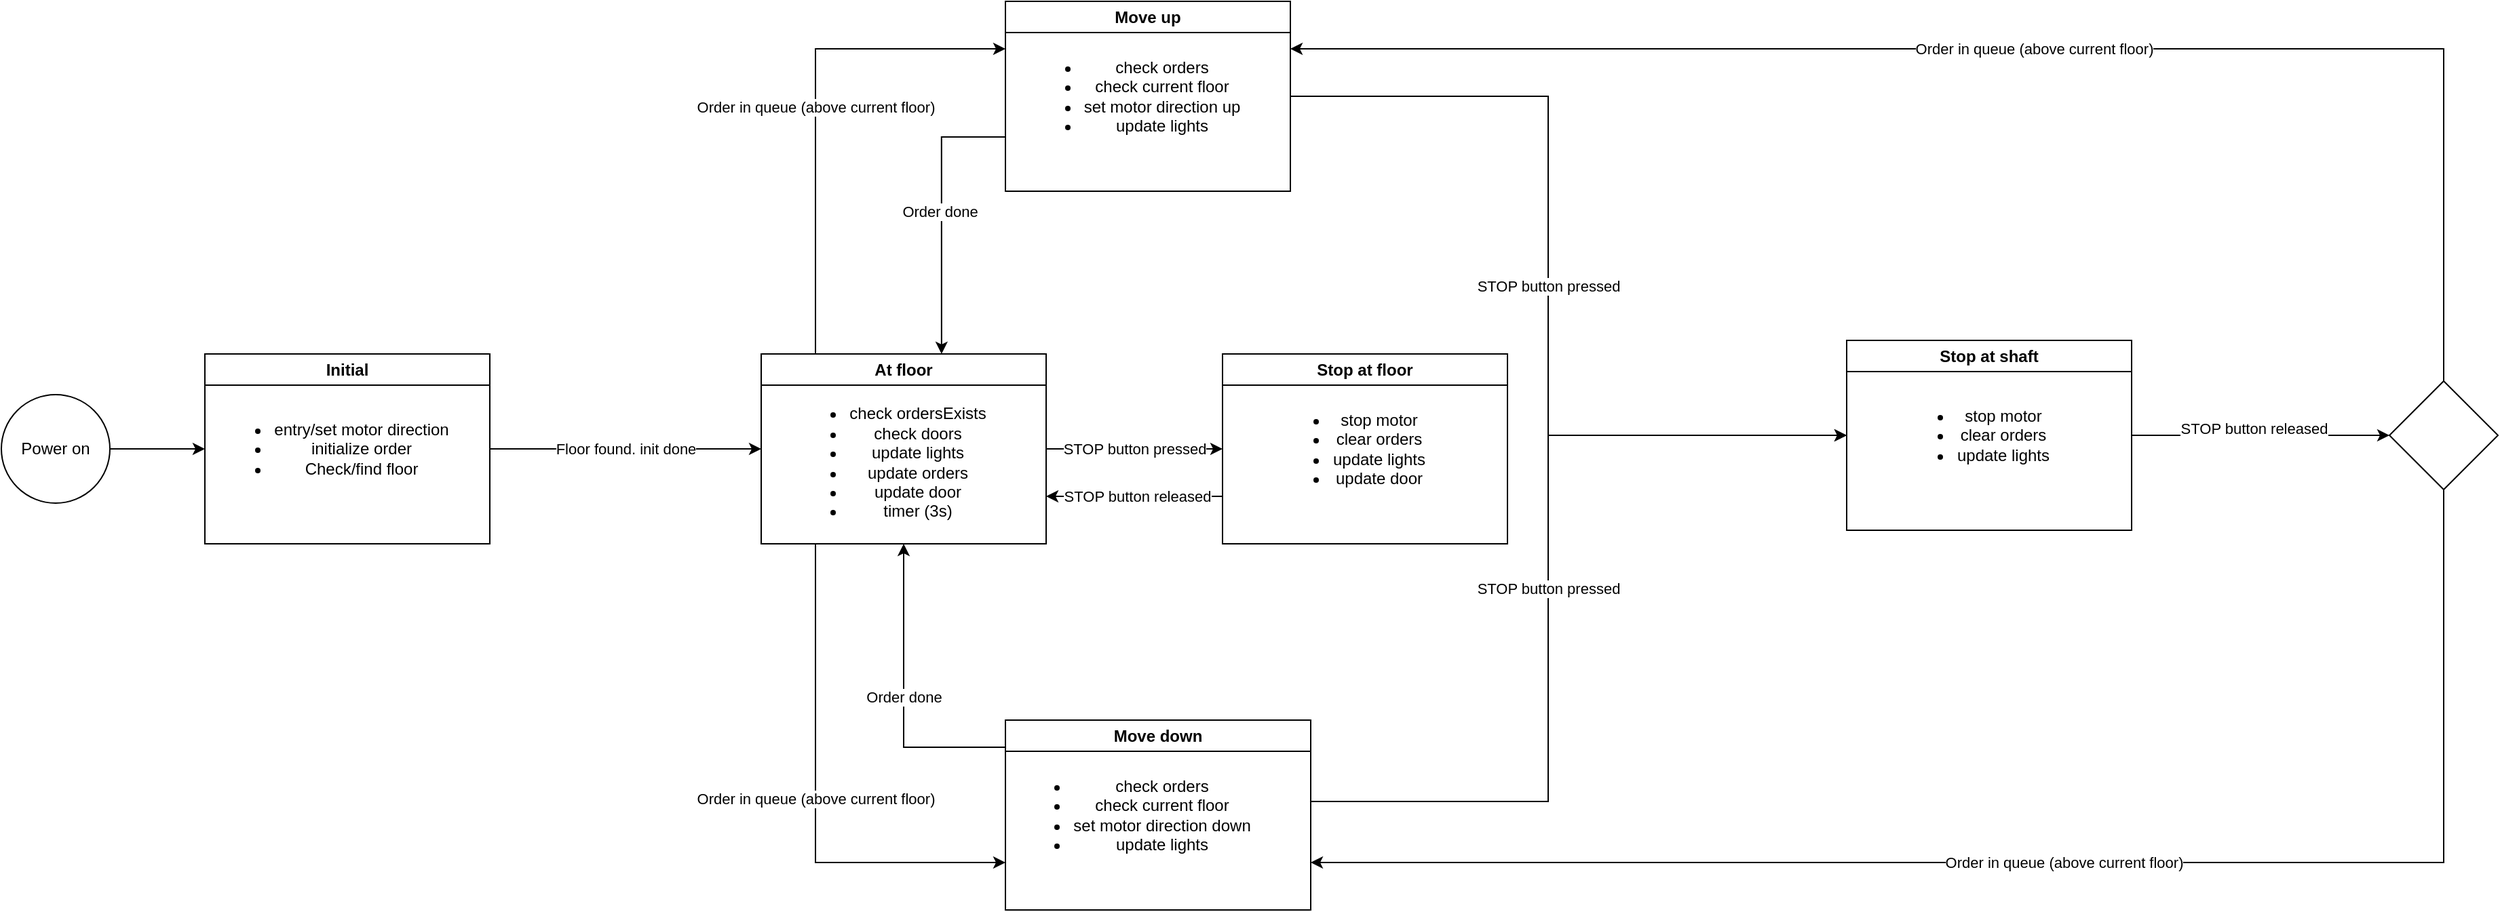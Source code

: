 <mxfile version="26.0.13">
  <diagram name="Page-1" id="58cdce13-f638-feb5-8d6f-7d28b1aa9fa0">
    <mxGraphModel dx="2098" dy="2073" grid="1" gridSize="10" guides="1" tooltips="1" connect="1" arrows="1" fold="1" page="1" pageScale="1" pageWidth="1100" pageHeight="850" background="none" math="0" shadow="0">
      <root>
        <mxCell id="0" />
        <mxCell id="1" parent="0" />
        <mxCell id="3GN9qdYrXNCfFoJ_vuwS-24" style="edgeStyle=orthogonalEdgeStyle;rounded=0;orthogonalLoop=1;jettySize=auto;html=1;entryX=0;entryY=0.5;entryDx=0;entryDy=0;" edge="1" parent="1" source="3GN9qdYrXNCfFoJ_vuwS-1" target="3GN9qdYrXNCfFoJ_vuwS-19">
          <mxGeometry relative="1" as="geometry" />
        </mxCell>
        <mxCell id="3GN9qdYrXNCfFoJ_vuwS-1" value="Power on" style="ellipse;whiteSpace=wrap;html=1;aspect=fixed;" vertex="1" parent="1">
          <mxGeometry x="80" y="110" width="80" height="80" as="geometry" />
        </mxCell>
        <mxCell id="3GN9qdYrXNCfFoJ_vuwS-29" value="Floor found. init done" style="edgeStyle=orthogonalEdgeStyle;rounded=0;orthogonalLoop=1;jettySize=auto;html=1;exitX=1;exitY=0.5;exitDx=0;exitDy=0;entryX=0;entryY=0.5;entryDx=0;entryDy=0;" edge="1" parent="1" source="3GN9qdYrXNCfFoJ_vuwS-19" target="3GN9qdYrXNCfFoJ_vuwS-25">
          <mxGeometry relative="1" as="geometry" />
        </mxCell>
        <mxCell id="3GN9qdYrXNCfFoJ_vuwS-19" value="Initial" style="swimlane;whiteSpace=wrap;html=1;" vertex="1" parent="1">
          <mxGeometry x="230" y="80" width="210" height="140" as="geometry" />
        </mxCell>
        <mxCell id="3GN9qdYrXNCfFoJ_vuwS-20" value="&lt;ul&gt;&lt;li&gt;entry/set motor direction&lt;/li&gt;&lt;li&gt;initialize order&lt;/li&gt;&lt;li&gt;Check/find floor&lt;/li&gt;&lt;/ul&gt;" style="text;html=1;align=center;verticalAlign=middle;resizable=0;points=[];autosize=1;strokeColor=none;fillColor=none;movable=0;rotatable=0;deletable=0;editable=0;locked=1;connectable=0;" vertex="1" parent="3GN9qdYrXNCfFoJ_vuwS-19">
          <mxGeometry y="25" width="190" height="90" as="geometry" />
        </mxCell>
        <mxCell id="3GN9qdYrXNCfFoJ_vuwS-44" value="Order in queue (above current floor)" style="edgeStyle=orthogonalEdgeStyle;rounded=0;orthogonalLoop=1;jettySize=auto;html=1;entryX=0;entryY=0.75;entryDx=0;entryDy=0;" edge="1" parent="1" source="3GN9qdYrXNCfFoJ_vuwS-25" target="3GN9qdYrXNCfFoJ_vuwS-27">
          <mxGeometry relative="1" as="geometry">
            <Array as="points">
              <mxPoint x="680" y="455" />
            </Array>
          </mxGeometry>
        </mxCell>
        <mxCell id="3GN9qdYrXNCfFoJ_vuwS-46" value="Order in queue (above current floor)" style="edgeStyle=orthogonalEdgeStyle;rounded=0;orthogonalLoop=1;jettySize=auto;html=1;entryX=0;entryY=0.25;entryDx=0;entryDy=0;" edge="1" parent="1" source="3GN9qdYrXNCfFoJ_vuwS-25" target="3GN9qdYrXNCfFoJ_vuwS-31">
          <mxGeometry relative="1" as="geometry">
            <Array as="points">
              <mxPoint x="680" y="-145" />
            </Array>
            <mxPoint as="offset" />
          </mxGeometry>
        </mxCell>
        <mxCell id="3GN9qdYrXNCfFoJ_vuwS-49" value="STOP button pressed" style="edgeStyle=orthogonalEdgeStyle;rounded=0;orthogonalLoop=1;jettySize=auto;html=1;entryX=0;entryY=0.5;entryDx=0;entryDy=0;" edge="1" parent="1" source="3GN9qdYrXNCfFoJ_vuwS-25" target="3GN9qdYrXNCfFoJ_vuwS-35">
          <mxGeometry relative="1" as="geometry" />
        </mxCell>
        <mxCell id="3GN9qdYrXNCfFoJ_vuwS-25" value="At floor" style="swimlane;whiteSpace=wrap;html=1;" vertex="1" parent="1">
          <mxGeometry x="640" y="80" width="210" height="140" as="geometry" />
        </mxCell>
        <mxCell id="3GN9qdYrXNCfFoJ_vuwS-26" value="&lt;ul&gt;&lt;li&gt;check ordersExists&lt;/li&gt;&lt;li&gt;check doors&lt;/li&gt;&lt;li&gt;update lights&lt;/li&gt;&lt;li&gt;update orders&lt;/li&gt;&lt;li&gt;update door&lt;/li&gt;&lt;li&gt;timer (3s)&lt;/li&gt;&lt;/ul&gt;" style="text;html=1;align=center;verticalAlign=middle;resizable=1;points=[];autosize=1;strokeColor=none;fillColor=none;movable=1;rotatable=1;deletable=1;editable=1;locked=0;connectable=1;" vertex="1" parent="3GN9qdYrXNCfFoJ_vuwS-25">
          <mxGeometry x="15" y="20" width="160" height="120" as="geometry" />
        </mxCell>
        <mxCell id="3GN9qdYrXNCfFoJ_vuwS-51" value="STOP button pressed" style="edgeStyle=orthogonalEdgeStyle;rounded=0;orthogonalLoop=1;jettySize=auto;html=1;entryX=0;entryY=0.5;entryDx=0;entryDy=0;" edge="1" parent="1" source="3GN9qdYrXNCfFoJ_vuwS-27" target="3GN9qdYrXNCfFoJ_vuwS-41">
          <mxGeometry relative="1" as="geometry">
            <Array as="points">
              <mxPoint x="1220" y="410" />
              <mxPoint x="1220" y="140" />
            </Array>
          </mxGeometry>
        </mxCell>
        <mxCell id="3GN9qdYrXNCfFoJ_vuwS-66" value="Order done" style="edgeStyle=orthogonalEdgeStyle;rounded=0;orthogonalLoop=1;jettySize=auto;html=1;entryX=0.5;entryY=1;entryDx=0;entryDy=0;" edge="1" parent="1" source="3GN9qdYrXNCfFoJ_vuwS-27" target="3GN9qdYrXNCfFoJ_vuwS-25">
          <mxGeometry relative="1" as="geometry">
            <Array as="points">
              <mxPoint x="745" y="370" />
            </Array>
          </mxGeometry>
        </mxCell>
        <mxCell id="3GN9qdYrXNCfFoJ_vuwS-27" value="Move down" style="swimlane;whiteSpace=wrap;html=1;" vertex="1" parent="1">
          <mxGeometry x="820" y="350" width="225" height="140" as="geometry" />
        </mxCell>
        <mxCell id="3GN9qdYrXNCfFoJ_vuwS-28" value="&lt;ul&gt;&lt;li&gt;check orders&lt;/li&gt;&lt;li&gt;check current floor&lt;/li&gt;&lt;li&gt;set motor direction down&lt;/li&gt;&lt;li&gt;update lights&lt;/li&gt;&lt;/ul&gt;" style="text;html=1;align=center;verticalAlign=middle;resizable=1;points=[];autosize=1;strokeColor=none;fillColor=none;movable=1;rotatable=1;deletable=1;editable=1;locked=0;connectable=1;" vertex="1" parent="3GN9qdYrXNCfFoJ_vuwS-27">
          <mxGeometry y="20" width="190" height="100" as="geometry" />
        </mxCell>
        <mxCell id="3GN9qdYrXNCfFoJ_vuwS-50" value="STOP button pressed" style="edgeStyle=orthogonalEdgeStyle;rounded=0;orthogonalLoop=1;jettySize=auto;html=1;entryX=0;entryY=0.5;entryDx=0;entryDy=0;" edge="1" parent="1" source="3GN9qdYrXNCfFoJ_vuwS-31" target="3GN9qdYrXNCfFoJ_vuwS-41">
          <mxGeometry relative="1" as="geometry">
            <mxPoint x="1090" y="270" as="targetPoint" />
            <Array as="points">
              <mxPoint x="1220" y="-110" />
              <mxPoint x="1220" y="140" />
            </Array>
          </mxGeometry>
        </mxCell>
        <mxCell id="3GN9qdYrXNCfFoJ_vuwS-31" value="Move up" style="swimlane;whiteSpace=wrap;html=1;" vertex="1" parent="1">
          <mxGeometry x="820" y="-180" width="210" height="140" as="geometry" />
        </mxCell>
        <mxCell id="3GN9qdYrXNCfFoJ_vuwS-32" value="&lt;ul&gt;&lt;li&gt;check orders&lt;/li&gt;&lt;li&gt;check current floor&lt;/li&gt;&lt;li&gt;set motor direction up&lt;/li&gt;&lt;li&gt;update lights&lt;/li&gt;&lt;/ul&gt;" style="text;html=1;align=center;verticalAlign=middle;resizable=1;points=[];autosize=1;strokeColor=none;fillColor=none;movable=1;rotatable=1;deletable=1;editable=1;locked=0;connectable=1;" vertex="1" parent="3GN9qdYrXNCfFoJ_vuwS-31">
          <mxGeometry x="5" y="20" width="180" height="100" as="geometry" />
        </mxCell>
        <mxCell id="3GN9qdYrXNCfFoJ_vuwS-54" style="edgeStyle=orthogonalEdgeStyle;rounded=0;orthogonalLoop=1;jettySize=auto;html=1;entryX=1;entryY=0.75;entryDx=0;entryDy=0;" edge="1" parent="1" source="3GN9qdYrXNCfFoJ_vuwS-35" target="3GN9qdYrXNCfFoJ_vuwS-25">
          <mxGeometry relative="1" as="geometry">
            <Array as="points">
              <mxPoint x="940" y="185" />
              <mxPoint x="940" y="185" />
            </Array>
          </mxGeometry>
        </mxCell>
        <mxCell id="3GN9qdYrXNCfFoJ_vuwS-55" value="STOP button released" style="edgeLabel;html=1;align=center;verticalAlign=middle;resizable=0;points=[];" vertex="1" connectable="0" parent="3GN9qdYrXNCfFoJ_vuwS-54">
          <mxGeometry x="-0.026" relative="1" as="geometry">
            <mxPoint as="offset" />
          </mxGeometry>
        </mxCell>
        <mxCell id="3GN9qdYrXNCfFoJ_vuwS-35" value="Stop at floor" style="swimlane;whiteSpace=wrap;html=1;" vertex="1" parent="1">
          <mxGeometry x="980" y="80" width="210" height="140" as="geometry" />
        </mxCell>
        <mxCell id="3GN9qdYrXNCfFoJ_vuwS-36" value="&lt;ul&gt;&lt;li&gt;stop motor&lt;/li&gt;&lt;li&gt;clear orders&lt;/li&gt;&lt;li&gt;update lights&lt;/li&gt;&lt;li&gt;update door&lt;/li&gt;&lt;/ul&gt;" style="text;html=1;align=center;verticalAlign=middle;resizable=1;points=[];autosize=1;strokeColor=none;fillColor=none;movable=1;rotatable=1;deletable=1;editable=1;locked=0;connectable=1;" vertex="1" parent="3GN9qdYrXNCfFoJ_vuwS-35">
          <mxGeometry x="30" y="20" width="130" height="100" as="geometry" />
        </mxCell>
        <mxCell id="3GN9qdYrXNCfFoJ_vuwS-40" style="edgeStyle=orthogonalEdgeStyle;rounded=0;orthogonalLoop=1;jettySize=auto;html=1;entryX=0.633;entryY=0;entryDx=0;entryDy=0;entryPerimeter=0;" edge="1" parent="1" source="3GN9qdYrXNCfFoJ_vuwS-31" target="3GN9qdYrXNCfFoJ_vuwS-25">
          <mxGeometry relative="1" as="geometry">
            <Array as="points">
              <mxPoint x="773" y="-80" />
            </Array>
          </mxGeometry>
        </mxCell>
        <mxCell id="3GN9qdYrXNCfFoJ_vuwS-65" value="&amp;nbsp;Order done" style="edgeLabel;html=1;align=center;verticalAlign=middle;resizable=0;points=[];" vertex="1" connectable="0" parent="3GN9qdYrXNCfFoJ_vuwS-40">
          <mxGeometry x="-0.015" y="-3" relative="1" as="geometry">
            <mxPoint as="offset" />
          </mxGeometry>
        </mxCell>
        <mxCell id="3GN9qdYrXNCfFoJ_vuwS-57" style="edgeStyle=orthogonalEdgeStyle;rounded=0;orthogonalLoop=1;jettySize=auto;html=1;" edge="1" parent="1" source="3GN9qdYrXNCfFoJ_vuwS-41" target="3GN9qdYrXNCfFoJ_vuwS-56">
          <mxGeometry relative="1" as="geometry" />
        </mxCell>
        <mxCell id="3GN9qdYrXNCfFoJ_vuwS-63" value="STOP button released" style="edgeLabel;html=1;align=center;verticalAlign=middle;resizable=0;points=[];" vertex="1" connectable="0" parent="3GN9qdYrXNCfFoJ_vuwS-57">
          <mxGeometry x="-0.057" y="5" relative="1" as="geometry">
            <mxPoint as="offset" />
          </mxGeometry>
        </mxCell>
        <mxCell id="3GN9qdYrXNCfFoJ_vuwS-41" value="Stop at shaft" style="swimlane;whiteSpace=wrap;html=1;" vertex="1" parent="1">
          <mxGeometry x="1440" y="70" width="210" height="140" as="geometry" />
        </mxCell>
        <mxCell id="3GN9qdYrXNCfFoJ_vuwS-42" value="&lt;ul&gt;&lt;li&gt;stop motor&lt;/li&gt;&lt;li&gt;clear orders&lt;/li&gt;&lt;li&gt;update lights&lt;/li&gt;&lt;/ul&gt;" style="text;html=1;align=center;verticalAlign=middle;resizable=1;points=[];autosize=1;strokeColor=none;fillColor=none;movable=1;rotatable=1;deletable=1;editable=1;locked=0;connectable=1;" vertex="1" parent="3GN9qdYrXNCfFoJ_vuwS-41">
          <mxGeometry x="30" y="25" width="130" height="90" as="geometry" />
        </mxCell>
        <mxCell id="3GN9qdYrXNCfFoJ_vuwS-59" value="Order in queue (above current floor)" style="edgeStyle=orthogonalEdgeStyle;rounded=0;orthogonalLoop=1;jettySize=auto;html=1;entryX=1;entryY=0.75;entryDx=0;entryDy=0;" edge="1" parent="1" source="3GN9qdYrXNCfFoJ_vuwS-56" target="3GN9qdYrXNCfFoJ_vuwS-27">
          <mxGeometry relative="1" as="geometry">
            <Array as="points">
              <mxPoint x="1880" y="455" />
            </Array>
          </mxGeometry>
        </mxCell>
        <mxCell id="3GN9qdYrXNCfFoJ_vuwS-60" value="Order in queue (above current floor)" style="edgeStyle=orthogonalEdgeStyle;rounded=0;orthogonalLoop=1;jettySize=auto;html=1;entryX=1;entryY=0.25;entryDx=0;entryDy=0;" edge="1" parent="1" source="3GN9qdYrXNCfFoJ_vuwS-56" target="3GN9qdYrXNCfFoJ_vuwS-31">
          <mxGeometry relative="1" as="geometry">
            <Array as="points">
              <mxPoint x="1880" y="-145" />
            </Array>
          </mxGeometry>
        </mxCell>
        <mxCell id="3GN9qdYrXNCfFoJ_vuwS-56" value="" style="rhombus;whiteSpace=wrap;html=1;" vertex="1" parent="1">
          <mxGeometry x="1840" y="100" width="80" height="80" as="geometry" />
        </mxCell>
      </root>
    </mxGraphModel>
  </diagram>
</mxfile>

